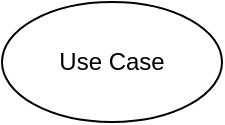 <mxfile version="21.0.6" type="github">
  <diagram name="第 1 页" id="2mRQ52QLlzKnQliinkt1">
    <mxGraphModel dx="984" dy="590" grid="1" gridSize="10" guides="1" tooltips="1" connect="1" arrows="1" fold="1" page="1" pageScale="1" pageWidth="827" pageHeight="1169" math="0" shadow="0">
      <root>
        <mxCell id="0" />
        <mxCell id="1" parent="0" />
        <mxCell id="mOGSaVw1MvXez0ik0sxi-1" value="Use Case" style="ellipse;whiteSpace=wrap;html=1;" vertex="1" parent="1">
          <mxGeometry x="150" y="310" width="110" height="60" as="geometry" />
        </mxCell>
      </root>
    </mxGraphModel>
  </diagram>
</mxfile>
